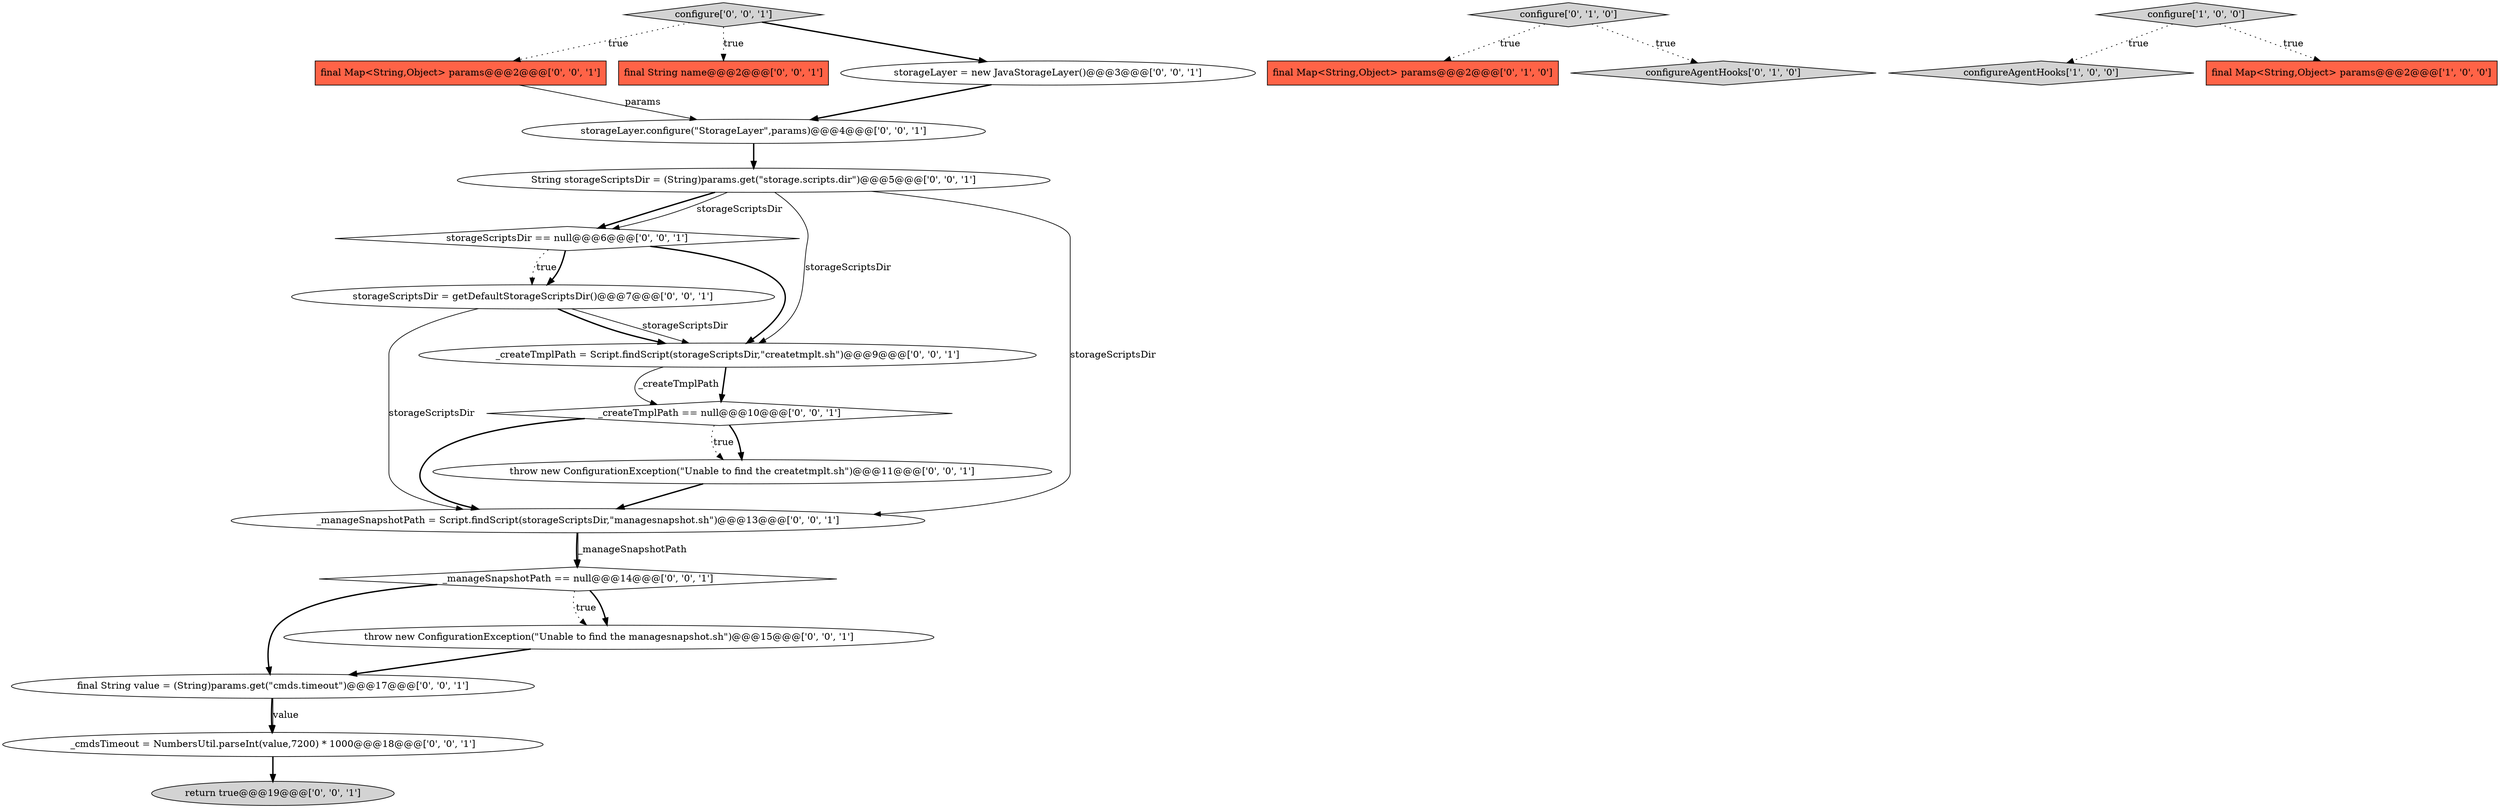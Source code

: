 digraph {
8 [style = filled, label = "final String value = (String)params.get(\"cmds.timeout\")@@@17@@@['0', '0', '1']", fillcolor = white, shape = ellipse image = "AAA0AAABBB3BBB"];
10 [style = filled, label = "return true@@@19@@@['0', '0', '1']", fillcolor = lightgray, shape = ellipse image = "AAA0AAABBB3BBB"];
3 [style = filled, label = "final Map<String,Object> params@@@2@@@['0', '1', '0']", fillcolor = tomato, shape = box image = "AAA0AAABBB2BBB"];
21 [style = filled, label = "storageLayer.configure(\"StorageLayer\",params)@@@4@@@['0', '0', '1']", fillcolor = white, shape = ellipse image = "AAA0AAABBB3BBB"];
13 [style = filled, label = "String storageScriptsDir = (String)params.get(\"storage.scripts.dir\")@@@5@@@['0', '0', '1']", fillcolor = white, shape = ellipse image = "AAA0AAABBB3BBB"];
11 [style = filled, label = "final Map<String,Object> params@@@2@@@['0', '0', '1']", fillcolor = tomato, shape = box image = "AAA0AAABBB3BBB"];
2 [style = filled, label = "configureAgentHooks['1', '0', '0']", fillcolor = lightgray, shape = diamond image = "AAA0AAABBB1BBB"];
12 [style = filled, label = "throw new ConfigurationException(\"Unable to find the managesnapshot.sh\")@@@15@@@['0', '0', '1']", fillcolor = white, shape = ellipse image = "AAA0AAABBB3BBB"];
18 [style = filled, label = "final String name@@@2@@@['0', '0', '1']", fillcolor = tomato, shape = box image = "AAA0AAABBB3BBB"];
16 [style = filled, label = "storageScriptsDir == null@@@6@@@['0', '0', '1']", fillcolor = white, shape = diamond image = "AAA0AAABBB3BBB"];
6 [style = filled, label = "storageScriptsDir = getDefaultStorageScriptsDir()@@@7@@@['0', '0', '1']", fillcolor = white, shape = ellipse image = "AAA0AAABBB3BBB"];
4 [style = filled, label = "configure['0', '1', '0']", fillcolor = lightgray, shape = diamond image = "AAA0AAABBB2BBB"];
19 [style = filled, label = "throw new ConfigurationException(\"Unable to find the createtmplt.sh\")@@@11@@@['0', '0', '1']", fillcolor = white, shape = ellipse image = "AAA0AAABBB3BBB"];
1 [style = filled, label = "configure['1', '0', '0']", fillcolor = lightgray, shape = diamond image = "AAA0AAABBB1BBB"];
14 [style = filled, label = "_createTmplPath == null@@@10@@@['0', '0', '1']", fillcolor = white, shape = diamond image = "AAA0AAABBB3BBB"];
22 [style = filled, label = "_manageSnapshotPath = Script.findScript(storageScriptsDir,\"managesnapshot.sh\")@@@13@@@['0', '0', '1']", fillcolor = white, shape = ellipse image = "AAA0AAABBB3BBB"];
5 [style = filled, label = "configureAgentHooks['0', '1', '0']", fillcolor = lightgray, shape = diamond image = "AAA0AAABBB2BBB"];
15 [style = filled, label = "_manageSnapshotPath == null@@@14@@@['0', '0', '1']", fillcolor = white, shape = diamond image = "AAA0AAABBB3BBB"];
17 [style = filled, label = "configure['0', '0', '1']", fillcolor = lightgray, shape = diamond image = "AAA0AAABBB3BBB"];
7 [style = filled, label = "storageLayer = new JavaStorageLayer()@@@3@@@['0', '0', '1']", fillcolor = white, shape = ellipse image = "AAA0AAABBB3BBB"];
20 [style = filled, label = "_createTmplPath = Script.findScript(storageScriptsDir,\"createtmplt.sh\")@@@9@@@['0', '0', '1']", fillcolor = white, shape = ellipse image = "AAA0AAABBB3BBB"];
0 [style = filled, label = "final Map<String,Object> params@@@2@@@['1', '0', '0']", fillcolor = tomato, shape = box image = "AAA0AAABBB1BBB"];
9 [style = filled, label = "_cmdsTimeout = NumbersUtil.parseInt(value,7200) * 1000@@@18@@@['0', '0', '1']", fillcolor = white, shape = ellipse image = "AAA0AAABBB3BBB"];
6->22 [style = solid, label="storageScriptsDir"];
17->18 [style = dotted, label="true"];
8->9 [style = bold, label=""];
4->3 [style = dotted, label="true"];
13->22 [style = solid, label="storageScriptsDir"];
1->0 [style = dotted, label="true"];
15->12 [style = bold, label=""];
6->20 [style = solid, label="storageScriptsDir"];
19->22 [style = bold, label=""];
14->19 [style = bold, label=""];
22->15 [style = bold, label=""];
6->20 [style = bold, label=""];
7->21 [style = bold, label=""];
22->15 [style = solid, label="_manageSnapshotPath"];
13->20 [style = solid, label="storageScriptsDir"];
16->6 [style = dotted, label="true"];
11->21 [style = solid, label="params"];
13->16 [style = bold, label=""];
20->14 [style = solid, label="_createTmplPath"];
16->6 [style = bold, label=""];
14->19 [style = dotted, label="true"];
4->5 [style = dotted, label="true"];
1->2 [style = dotted, label="true"];
16->20 [style = bold, label=""];
17->11 [style = dotted, label="true"];
8->9 [style = solid, label="value"];
9->10 [style = bold, label=""];
17->7 [style = bold, label=""];
20->14 [style = bold, label=""];
15->8 [style = bold, label=""];
12->8 [style = bold, label=""];
15->12 [style = dotted, label="true"];
21->13 [style = bold, label=""];
13->16 [style = solid, label="storageScriptsDir"];
14->22 [style = bold, label=""];
}
